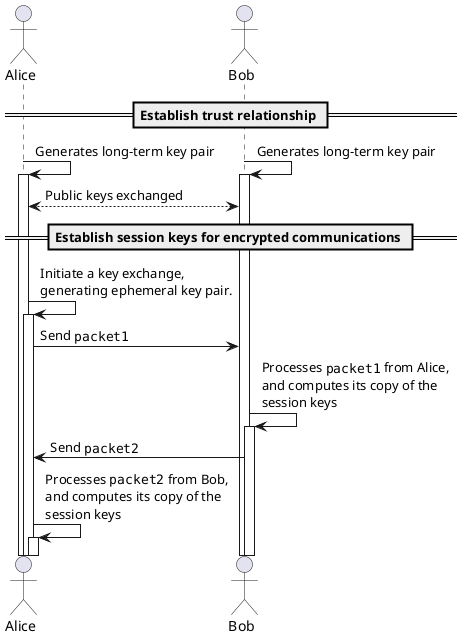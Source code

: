 @startuml
!pragma teoz true
actor Alice
actor Bob
== Establish trust relationship ==
Alice -> Alice: Generates long-term key pair
activate Alice
& Bob -> Bob: Generates long-term key pair
activate Bob
Alice <--> Bob: Public keys exchanged
== Establish session keys for encrypted communications ==
Alice -> Alice: Initiate a key exchange,\ngenerating ephemeral key pair.
activate Alice
Alice -> Bob: Send ""packet1""
Bob -> Bob: Processes ""packet1"" from Alice,\nand computes its copy of the\nsession keys
activate Bob
Bob -> Alice: Send ""packet2""
Alice -> Alice: Processes ""packet2"" from Bob,\nand computes its copy of the\nsession keys
activate Alice
@enduml